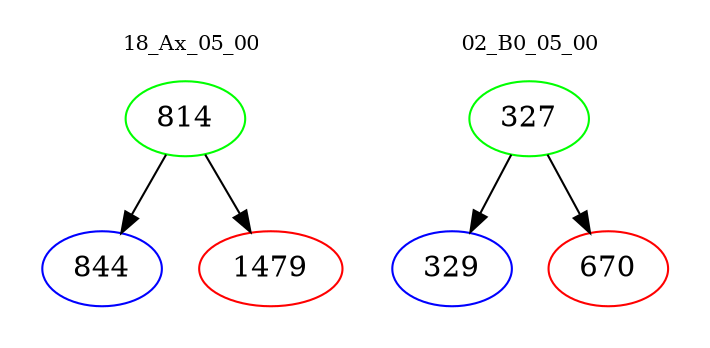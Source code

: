 digraph{
subgraph cluster_0 {
color = white
label = "18_Ax_05_00";
fontsize=10;
T0_814 [label="814", color="green"]
T0_814 -> T0_844 [color="black"]
T0_844 [label="844", color="blue"]
T0_814 -> T0_1479 [color="black"]
T0_1479 [label="1479", color="red"]
}
subgraph cluster_1 {
color = white
label = "02_B0_05_00";
fontsize=10;
T1_327 [label="327", color="green"]
T1_327 -> T1_329 [color="black"]
T1_329 [label="329", color="blue"]
T1_327 -> T1_670 [color="black"]
T1_670 [label="670", color="red"]
}
}
